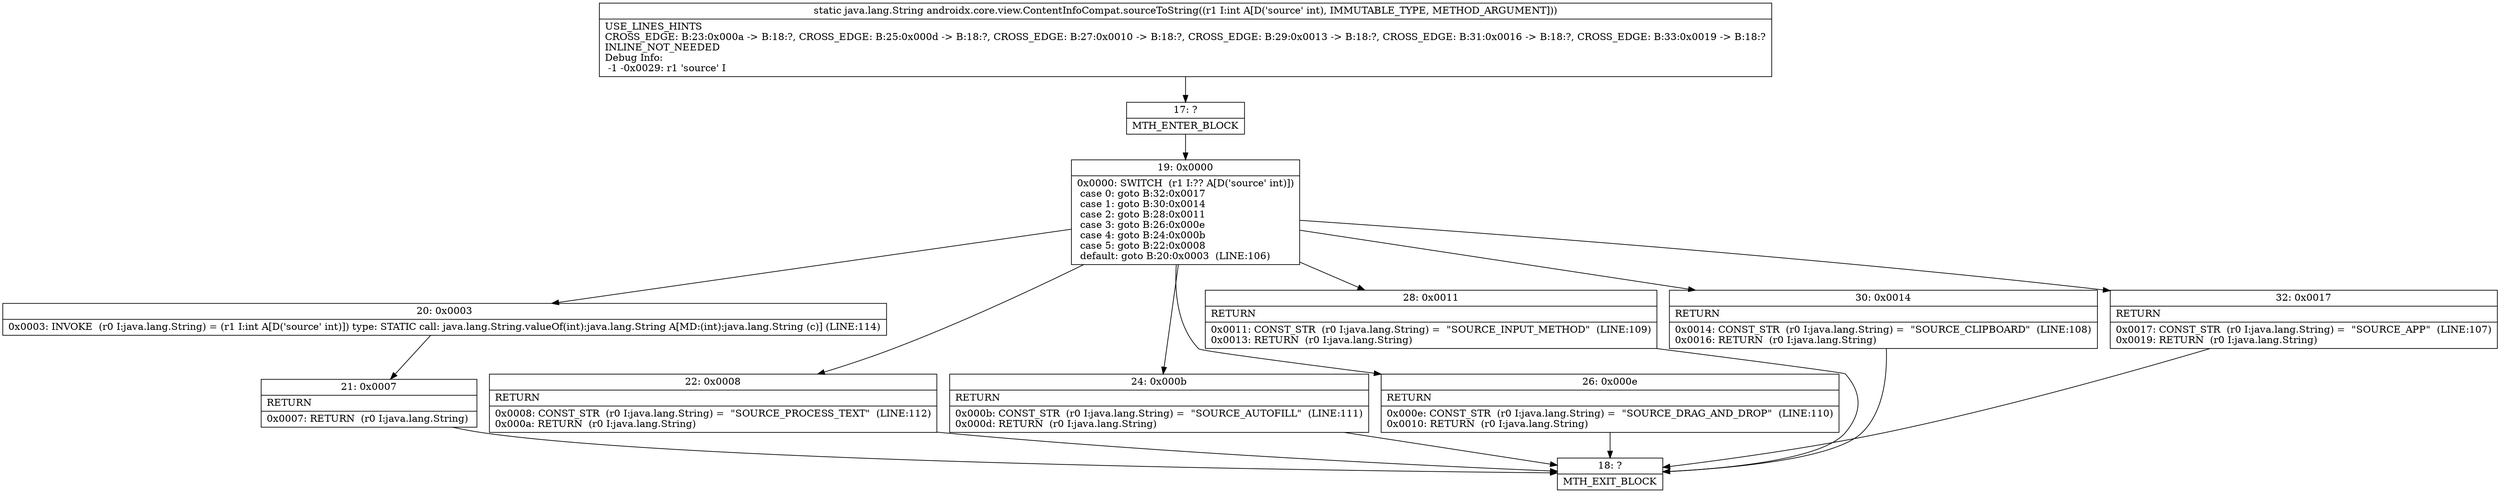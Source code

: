 digraph "CFG forandroidx.core.view.ContentInfoCompat.sourceToString(I)Ljava\/lang\/String;" {
Node_17 [shape=record,label="{17\:\ ?|MTH_ENTER_BLOCK\l}"];
Node_19 [shape=record,label="{19\:\ 0x0000|0x0000: SWITCH  (r1 I:?? A[D('source' int)])\l case 0: goto B:32:0x0017\l case 1: goto B:30:0x0014\l case 2: goto B:28:0x0011\l case 3: goto B:26:0x000e\l case 4: goto B:24:0x000b\l case 5: goto B:22:0x0008\l default: goto B:20:0x0003  (LINE:106)\l}"];
Node_20 [shape=record,label="{20\:\ 0x0003|0x0003: INVOKE  (r0 I:java.lang.String) = (r1 I:int A[D('source' int)]) type: STATIC call: java.lang.String.valueOf(int):java.lang.String A[MD:(int):java.lang.String (c)] (LINE:114)\l}"];
Node_21 [shape=record,label="{21\:\ 0x0007|RETURN\l|0x0007: RETURN  (r0 I:java.lang.String) \l}"];
Node_18 [shape=record,label="{18\:\ ?|MTH_EXIT_BLOCK\l}"];
Node_22 [shape=record,label="{22\:\ 0x0008|RETURN\l|0x0008: CONST_STR  (r0 I:java.lang.String) =  \"SOURCE_PROCESS_TEXT\"  (LINE:112)\l0x000a: RETURN  (r0 I:java.lang.String) \l}"];
Node_24 [shape=record,label="{24\:\ 0x000b|RETURN\l|0x000b: CONST_STR  (r0 I:java.lang.String) =  \"SOURCE_AUTOFILL\"  (LINE:111)\l0x000d: RETURN  (r0 I:java.lang.String) \l}"];
Node_26 [shape=record,label="{26\:\ 0x000e|RETURN\l|0x000e: CONST_STR  (r0 I:java.lang.String) =  \"SOURCE_DRAG_AND_DROP\"  (LINE:110)\l0x0010: RETURN  (r0 I:java.lang.String) \l}"];
Node_28 [shape=record,label="{28\:\ 0x0011|RETURN\l|0x0011: CONST_STR  (r0 I:java.lang.String) =  \"SOURCE_INPUT_METHOD\"  (LINE:109)\l0x0013: RETURN  (r0 I:java.lang.String) \l}"];
Node_30 [shape=record,label="{30\:\ 0x0014|RETURN\l|0x0014: CONST_STR  (r0 I:java.lang.String) =  \"SOURCE_CLIPBOARD\"  (LINE:108)\l0x0016: RETURN  (r0 I:java.lang.String) \l}"];
Node_32 [shape=record,label="{32\:\ 0x0017|RETURN\l|0x0017: CONST_STR  (r0 I:java.lang.String) =  \"SOURCE_APP\"  (LINE:107)\l0x0019: RETURN  (r0 I:java.lang.String) \l}"];
MethodNode[shape=record,label="{static java.lang.String androidx.core.view.ContentInfoCompat.sourceToString((r1 I:int A[D('source' int), IMMUTABLE_TYPE, METHOD_ARGUMENT]))  | USE_LINES_HINTS\lCROSS_EDGE: B:23:0x000a \-\> B:18:?, CROSS_EDGE: B:25:0x000d \-\> B:18:?, CROSS_EDGE: B:27:0x0010 \-\> B:18:?, CROSS_EDGE: B:29:0x0013 \-\> B:18:?, CROSS_EDGE: B:31:0x0016 \-\> B:18:?, CROSS_EDGE: B:33:0x0019 \-\> B:18:?\lINLINE_NOT_NEEDED\lDebug Info:\l  \-1 \-0x0029: r1 'source' I\l}"];
MethodNode -> Node_17;Node_17 -> Node_19;
Node_19 -> Node_20;
Node_19 -> Node_22;
Node_19 -> Node_24;
Node_19 -> Node_26;
Node_19 -> Node_28;
Node_19 -> Node_30;
Node_19 -> Node_32;
Node_20 -> Node_21;
Node_21 -> Node_18;
Node_22 -> Node_18;
Node_24 -> Node_18;
Node_26 -> Node_18;
Node_28 -> Node_18;
Node_30 -> Node_18;
Node_32 -> Node_18;
}

